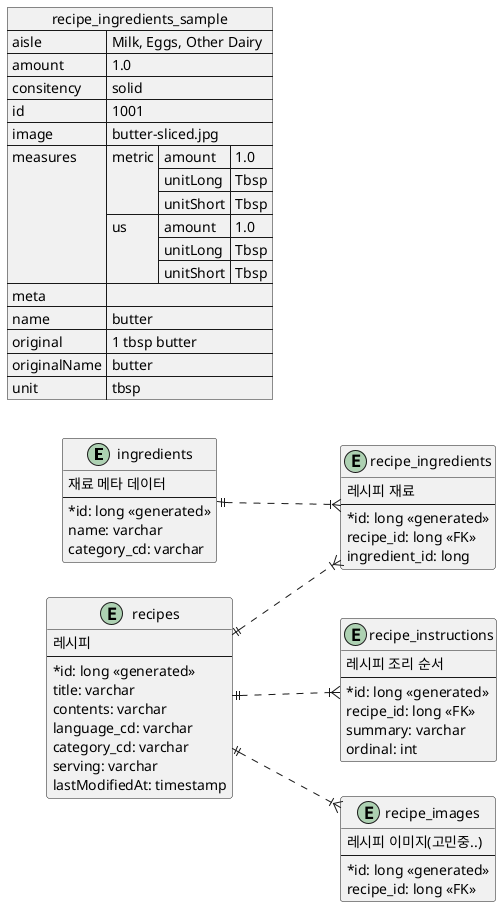 @startuml
skinparam classAttributeIconSize 0
skinparam groupInheritance 2
'hide circle
left to right direction

/'
relations hint

Zero or One	    |o--
Exactly One     ||--
Zero or Many    }o--
One or Many	    }|--
'/

/'

entity ingredients_units {
}

entity ingredients_information {
    재료 정보 데이터
    --
    ingredients_id: long
}

enum ingredientsUnit {
    piece,
    slice,
    fruit,
    g,
    oz,
    cup,
    serving
}

ingredients ||..o{ ingredients_information'/

entity ingredients {
    재료 메타 데이터
    --
    *id: long <<generated>>
    name: varchar
    category_cd: varchar
}

entity recipes {
    레시피
    --
    *id: long <<generated>>
    title: varchar
    contents: varchar
    language_cd: varchar
    category_cd: varchar
    serving: varchar
    lastModifiedAt: timestamp
}

entity recipe_instructions {
    레시피 조리 순서
    --
    *id: long <<generated>>
    recipe_id: long <<FK>>
    summary: varchar
    ordinal: int
}

entity recipe_ingredients {
    레시피 재료
    --
    *id: long <<generated>>
    recipe_id: long <<FK>>
    ingredient_id: long
}

entity recipe_images {
    레시피 이미지(고민중..)
    --
    *id: long <<generated>>
    recipe_id: long <<FK>>
}

recipes ||..|{ recipe_ingredients
recipes ||..|{ recipe_images
recipes ||..|{ recipe_instructions

ingredients ||..|{ recipe_ingredients


json recipe_ingredients_sample {
    "aisle": "Milk, Eggs, Other Dairy",
    "amount": 1.0,
    "consitency": "solid",
    "id": 1001,
    "image": "butter-sliced.jpg",
    "measures": {
       "metric": {
           "amount": 1.0,
           "unitLong": "Tbsp",
           "unitShort": "Tbsp"
       },
       "us": {
           "amount": 1.0,
           "unitLong": "Tbsp",
           "unitShort": "Tbsp"
       }
    },
    "meta": [],
    "name": "butter",
    "original": "1 tbsp butter",
    "originalName": "butter",
    "unit": "tbsp"
}
@enduml


@startjson
{[
     {
         "aisle": "Milk, Eggs, Other Dairy",
         "amount": 1.0,
         "consitency": "solid",
         "id": 1001,
         "image": "butter-sliced.jpg",
         "measures": {
             "metric": {
                 "amount": 1.0,
                 "unitLong": "Tbsp",
                 "unitShort": "Tbsp"
             },
             "us": {
                 "amount": 1.0,
                 "unitLong": "Tbsp",
                 "unitShort": "Tbsp"
             }
         },
         "meta": [],
         "name": "butter",
         "original": "1 tbsp butter",
         "originalName": "butter",
         "unit": "tbsp"
     },
     {
         "aisle": "Produce",
         "amount": 2.0,
         "consitency": "solid",
         "id": 10011135,
         "image": "cauliflower.jpg",
         "measures": {
             "metric": {
                 "amount": 473.176,
                 "unitLong": "milliliters",
                 "unitShort": "ml"
             },
             "us": {
                 "amount": 2.0,
                 "unitLong": "cups",
                 "unitShort": "cups"
             }
         },
         "meta": [
             "frozen",
             "thawed",
             "cut into bite-sized pieces"
         ],
         "name": "cauliflower florets",
         "original": "about 2 cups frozen cauliflower florets, thawed, cut into bite-sized pieces",
         "originalName": "about frozen cauliflower florets, thawed, cut into bite-sized pieces",
         "unit": "cups"
     },
     {
         "aisle": "Cheese",
         "amount": 2.0,
         "consitency": "solid",
         "id": 1041009,
         "image": "cheddar-cheese.png",
         "measures": {
             "metric": {
                 "amount": 2.0,
                 "unitLong": "Tbsps",
                 "unitShort": "Tbsps"
             },
             "us": {
                 "amount": 2.0,
                 "unitLong": "Tbsps",
                 "unitShort": "Tbsps"
             }
         },
         "meta": [
             "grated",
             "(I used romano)"
         ],
         "name": "cheese",
         "original": "2 tbsp grated cheese (I used romano)",
         "originalName": "grated cheese (I used romano)",
         "unit": "tbsp"
     },
     {
         "aisle": "Oil, Vinegar, Salad Dressing",
         "amount": 1.0,
         "consitency": "liquid",
         "id": 1034053,
         "image": "olive-oil.jpg",
         "measures": {
             "metric": {
                 "amount": 1.0,
                 "unitLong": "Tbsp",
                 "unitShort": "Tbsp"
             },
             "us": {
                 "amount": 1.0,
                 "unitLong": "Tbsp",
                 "unitShort": "Tbsp"
             }
         },
         "meta": [],
         "name": "extra virgin olive oil",
         "original": "1-2 tbsp extra virgin olive oil",
         "originalName": "extra virgin olive oil",
         "unit": "tbsp"
     },
     {
         "aisle": "Produce",
         "amount": 5.0,
         "consitency": "solid",
         "id": 11215,
         "image": "garlic.jpg",
         "measures": {
             "metric": {
                 "amount": 5.0,
                 "unitLong": "cloves",
                 "unitShort": "cloves"
             },
             "us": {
                 "amount": 5.0,
                 "unitLong": "cloves",
                 "unitShort": "cloves"
             }
         },
         "meta": [],
         "name": "garlic",
         "original": "5-6 cloves garlic",
         "originalName": "garlic",
         "unit": "cloves"
     },
     {
         "aisle": "Pasta and Rice",
         "amount": 6.0,
         "consitency": "solid",
         "id": 20420,
         "image": "fusilli.jpg",
         "measures": {
             "metric": {
                 "amount": 170.097,
                 "unitLong": "grams",
                 "unitShort": "g"
             },
             "us": {
                 "amount": 6.0,
                 "unitLong": "ounces",
                 "unitShort": "oz"
             }
         },
         "meta": [
             "(I used linguine)"
         ],
         "name": "pasta",
         "original": "6-8 ounces pasta (I used linguine)",
         "originalName": "pasta (I used linguine)",
         "unit": "ounces"
     },
     {
         "aisle": "Spices and Seasonings",
         "amount": 2.0,
         "consitency": "solid",
         "id": 1032009,
         "image": "red-pepper-flakes.jpg",
         "measures": {
             "metric": {
                 "amount": 2.0,
                 "unitLong": "pinches",
                 "unitShort": "pinches"
             },
             "us": {
                 "amount": 2.0,
                 "unitLong": "pinches",
                 "unitShort": "pinches"
             }
         },
         "meta": [
             "red"
         ],
         "name": "red pepper flakes",
         "original": "couple of pinches red pepper flakes, optional",
         "originalName": "couple of red pepper flakes, optional",
         "unit": "pinches"
     },
     {
         "aisle": "Spices and Seasonings",
         "amount": 2.0,
         "consitency": "solid",
         "id": 1102047,
         "image": "salt-and-pepper.jpg",
         "measures": {
             "metric": {
                 "amount": 2.0,
                 "unitLong": "servings",
                 "unitShort": "servings"
             },
             "us": {
                 "amount": 2.0,
                 "unitLong": "servings",
                 "unitShort": "servings"
             }
         },
         "meta": [
             "to taste"
         ],
         "name": "salt and pepper",
         "original": "salt and pepper, to taste",
         "originalName": "salt and pepper, to taste",
         "unit": "servings"
     },
     {
         "aisle": "Produce",
         "amount": 3.0,
         "consitency": "solid",
         "id": 11291,
         "image": "spring-onions.jpg",
         "measures": {
             "metric": {
                 "amount": 3.0,
                 "unitLong": "",
                 "unitShort": ""
             },
             "us": {
                 "amount": 3.0,
                 "unitLong": "",
                 "unitShort": ""
             }
         },
         "meta": [
             "white",
             "green",
             "separated",
             "chopped"
         ],
         "name": "scallions",
         "original": "3 scallions, chopped, white and green parts separated",
         "originalName": "scallions, chopped, white and green parts separated",
         "unit": ""
     },
     {
         "aisle": "Alcoholic Beverages",
         "amount": 2.0,
         "consitency": "liquid",
         "id": 14106,
         "image": "white-wine.jpg",
         "measures": {
             "metric": {
                 "amount": 2.0,
                 "unitLong": "Tbsps",
                 "unitShort": "Tbsps"
             },
             "us": {
                 "amount": 2.0,
                 "unitLong": "Tbsps",
                 "unitShort": "Tbsps"
             }
         },
         "meta": [
             "white"
         ],
         "name": "white wine",
         "original": "2-3 tbsp white wine",
         "originalName": "white wine",
         "unit": "tbsp"
     },
     {
         "aisle": "Pasta and Rice",
         "amount": 0.25,
         "consitency": "solid",
         "id": 99025,
         "image": "breadcrumbs.jpg",
         "measures": {
             "metric": {
                 "amount": 59.147,
                 "unitLong": "milliliters",
                 "unitShort": "ml"
             },
             "us": {
                 "amount": 0.25,
                 "unitLong": "cups",
                 "unitShort": "cups"
             }
         },
         "meta": [
             "whole wheat",
             "(I used panko)"
         ],
         "name": "whole wheat bread crumbs",
         "original": "1/4 cup whole wheat bread crumbs (I used panko)",
         "originalName": "whole wheat bread crumbs (I used panko)",
         "unit": "cup"
     }
 ]}
 @endjson